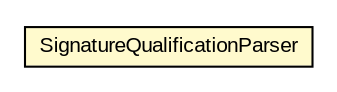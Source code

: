 #!/usr/local/bin/dot
#
# Class diagram 
# Generated by UMLGraph version R5_6-24-gf6e263 (http://www.umlgraph.org/)
#

digraph G {
	edge [fontname="arial",fontsize=10,labelfontname="arial",labelfontsize=10];
	node [fontname="arial",fontsize=10,shape=plaintext];
	nodesep=0.25;
	ranksep=0.5;
	// eu.europa.esig.dss.jaxb.parsers.SignatureQualificationParser
	c644266 [label=<<table title="eu.europa.esig.dss.jaxb.parsers.SignatureQualificationParser" border="0" cellborder="1" cellspacing="0" cellpadding="2" port="p" bgcolor="lemonChiffon" href="./SignatureQualificationParser.html">
		<tr><td><table border="0" cellspacing="0" cellpadding="1">
<tr><td align="center" balign="center"> SignatureQualificationParser </td></tr>
		</table></td></tr>
		</table>>, URL="./SignatureQualificationParser.html", fontname="arial", fontcolor="black", fontsize=10.0];
}

